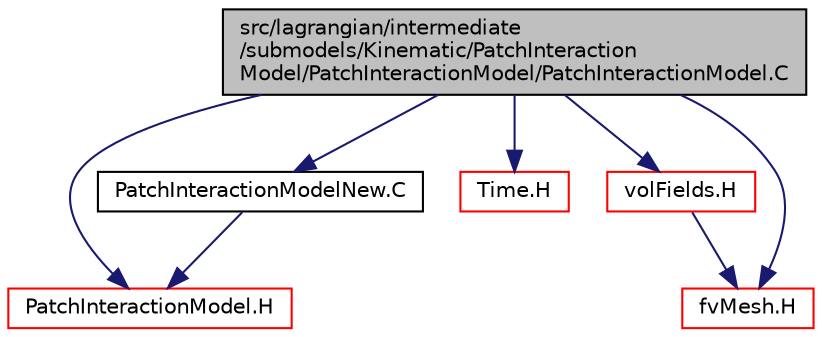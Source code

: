 digraph "src/lagrangian/intermediate/submodels/Kinematic/PatchInteractionModel/PatchInteractionModel/PatchInteractionModel.C"
{
  bgcolor="transparent";
  edge [fontname="Helvetica",fontsize="10",labelfontname="Helvetica",labelfontsize="10"];
  node [fontname="Helvetica",fontsize="10",shape=record];
  Node0 [label="src/lagrangian/intermediate\l/submodels/Kinematic/PatchInteraction\lModel/PatchInteractionModel/PatchInteractionModel.C",height=0.2,width=0.4,color="black", fillcolor="grey75", style="filled", fontcolor="black"];
  Node0 -> Node1 [color="midnightblue",fontsize="10",style="solid",fontname="Helvetica"];
  Node1 [label="PatchInteractionModel.H",height=0.2,width=0.4,color="red",URL="$a06641.html"];
  Node0 -> Node257 [color="midnightblue",fontsize="10",style="solid",fontname="Helvetica"];
  Node257 [label="fvMesh.H",height=0.2,width=0.4,color="red",URL="$a03719.html"];
  Node0 -> Node304 [color="midnightblue",fontsize="10",style="solid",fontname="Helvetica"];
  Node304 [label="Time.H",height=0.2,width=0.4,color="red",URL="$a10025.html"];
  Node0 -> Node326 [color="midnightblue",fontsize="10",style="solid",fontname="Helvetica"];
  Node326 [label="volFields.H",height=0.2,width=0.4,color="red",URL="$a02912.html"];
  Node326 -> Node257 [color="midnightblue",fontsize="10",style="solid",fontname="Helvetica"];
  Node0 -> Node358 [color="midnightblue",fontsize="10",style="solid",fontname="Helvetica"];
  Node358 [label="PatchInteractionModelNew.C",height=0.2,width=0.4,color="black",URL="$a06644.html"];
  Node358 -> Node1 [color="midnightblue",fontsize="10",style="solid",fontname="Helvetica"];
}

